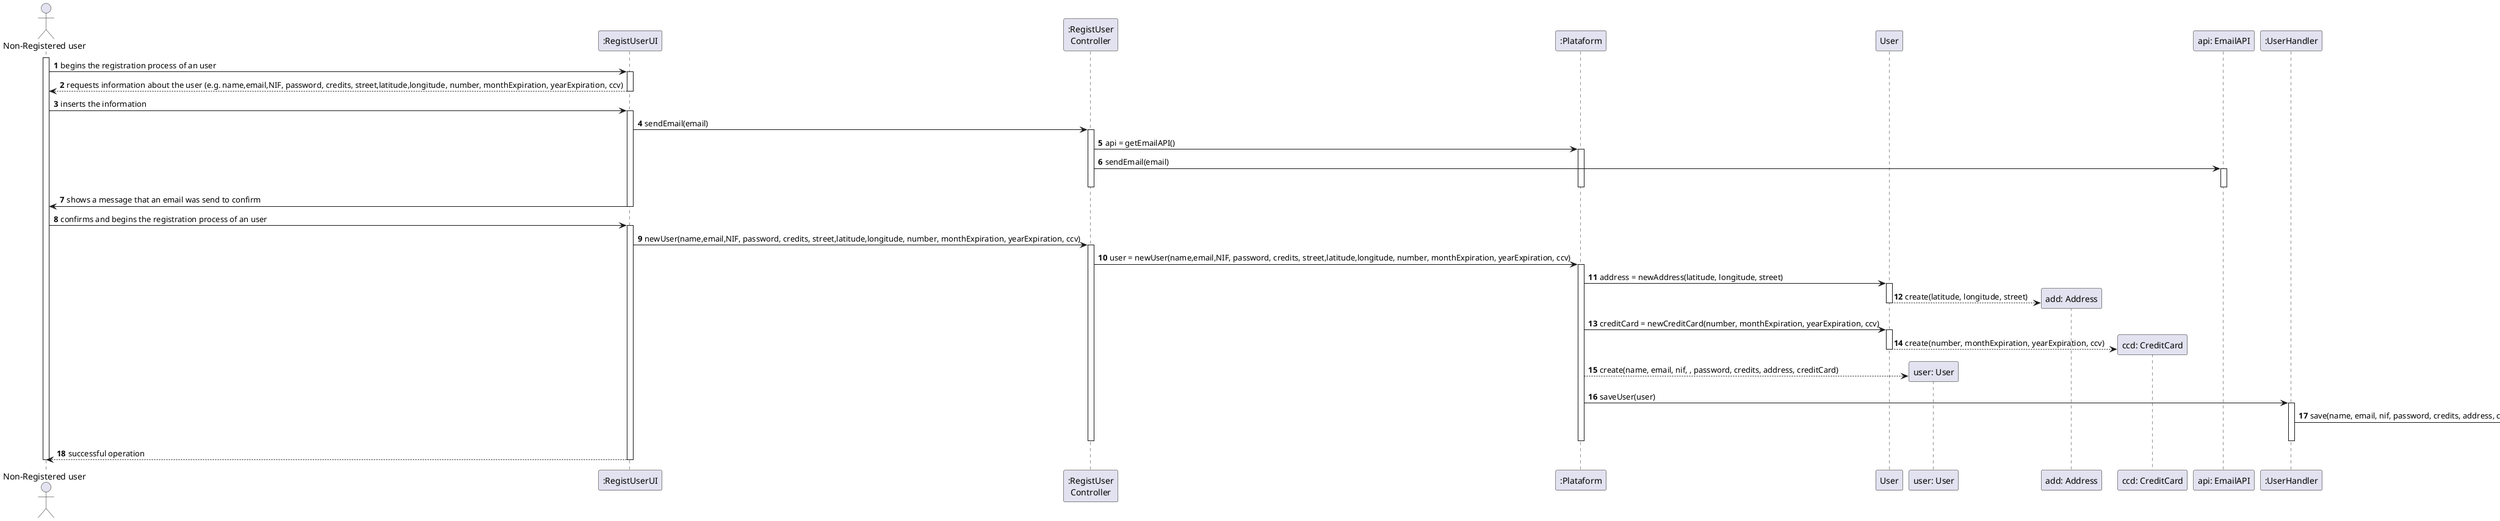 @startuml
autonumber

actor "Non-Registered user" as ADM
participant ":RegistUserUI" as UI
participant ":RegistUser\nController" as CTRL
participant ":Plataform" as PLAT
participant "User" as _ORG
participant "user: User" as ORG
participant "add: Address" as ADD
participant "ccd: CreditCard" as CDD
participant "api: EmailAPI" as API
participant ":UserHandler" as USH
participant ":DataBase" as DBE


activate ADM
ADM -> UI : begins the registration process of an user
activate UI

UI --> ADM : requests information about the user (e.g. name,email,NIF, password, credits, street,latitude,longitude, number, monthExpiration, yearExpiration, ccv)
deactivate UI

ADM -> UI : inserts the information
activate UI
UI -> CTRL : sendEmail(email)
activate CTRL

CTRL -> PLAT : api = getEmailAPI()
activate PLAT
CTRL -> API: sendEmail(email)
activate API
deactivate API
deactivate PLAT
deactivate CTRL
UI -> ADM : shows a message that an email was send to confirm
deactivate UI

ADM -> UI : confirms and begins the registration process of an user
activate UI
UI -> CTRL : newUser(name,email,NIF, password, credits, street,latitude,longitude, number, monthExpiration, yearExpiration, ccv)
activate CTRL


CTRL -> PLAT: user = newUser(name,email,NIF, password, credits, street,latitude,longitude, number, monthExpiration, yearExpiration, ccv)
activate PLAT

PLAT -> _ORG: address = newAddress(latitude, longitude, street)
activate _ORG
_ORG --> ADD ** : create(latitude, longitude, street)
deactivate _ORG

PLAT -> _ORG: creditCard = newCreditCard(number, monthExpiration, yearExpiration, ccv)
activate _ORG
_ORG --> CDD ** : create(number, monthExpiration, yearExpiration, ccv)
deactivate _ORG

PLAT --> ORG ** : create(name, email, nif, , password, credits, address, creditCard)


PLAT -> USH: saveUser(user)
activate USH
USH -> DBE: save(name, email, nif, password, credits, address, creditCard)
activate DBE
deactivate PLAT
deactivate USH
deactivate DBE


deactivate CTRL
UI --> ADM : successful operation
deactivate UI

deactivate ADM
@enduml

